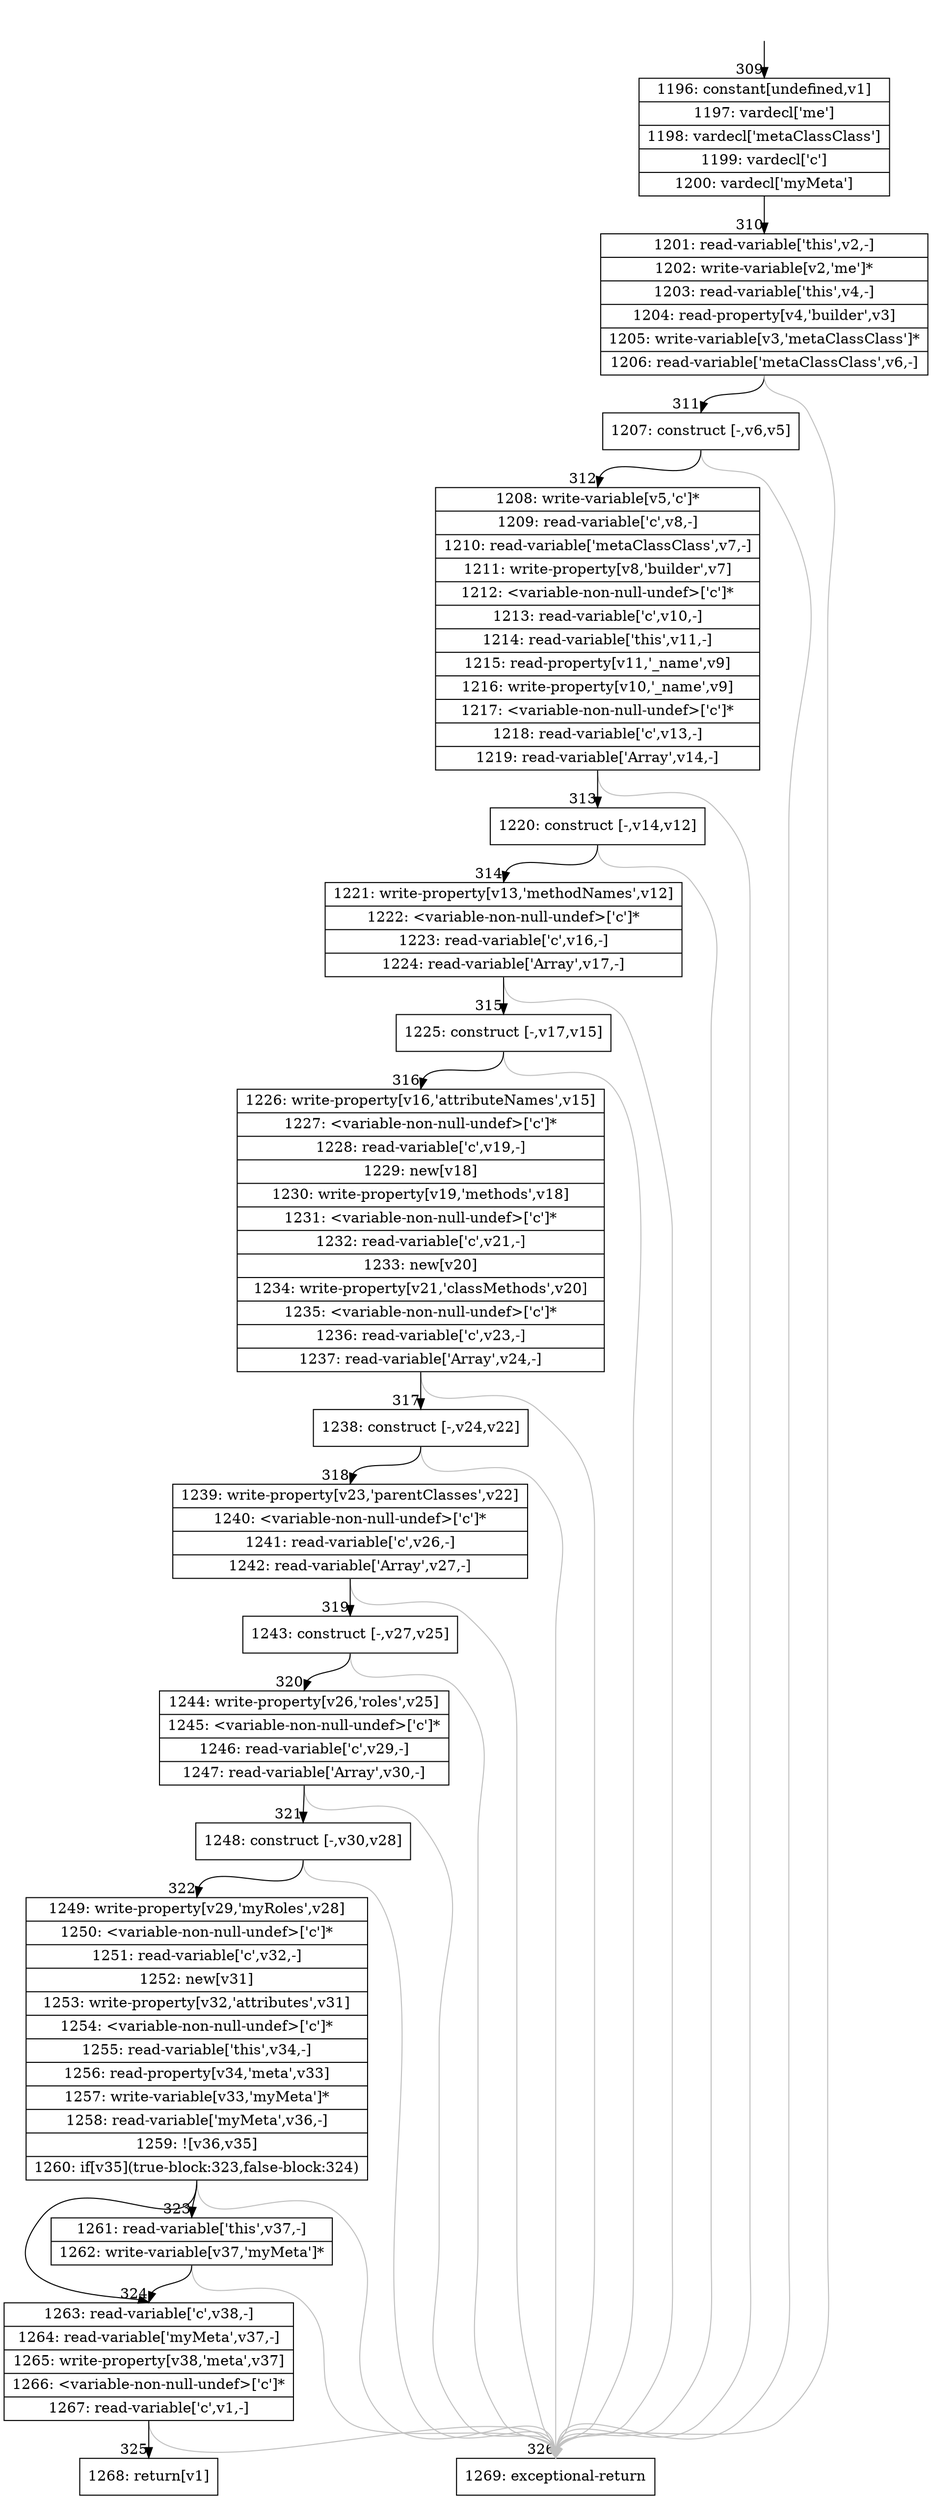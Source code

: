 digraph {
rankdir="TD"
BB_entry35[shape=none,label=""];
BB_entry35 -> BB309 [tailport=s, headport=n, headlabel="    309"]
BB309 [shape=record label="{1196: constant[undefined,v1]|1197: vardecl['me']|1198: vardecl['metaClassClass']|1199: vardecl['c']|1200: vardecl['myMeta']}" ] 
BB309 -> BB310 [tailport=s, headport=n, headlabel="      310"]
BB310 [shape=record label="{1201: read-variable['this',v2,-]|1202: write-variable[v2,'me']*|1203: read-variable['this',v4,-]|1204: read-property[v4,'builder',v3]|1205: write-variable[v3,'metaClassClass']*|1206: read-variable['metaClassClass',v6,-]}" ] 
BB310 -> BB311 [tailport=s, headport=n, headlabel="      311"]
BB310 -> BB326 [tailport=s, headport=n, color=gray, headlabel="      326"]
BB311 [shape=record label="{1207: construct [-,v6,v5]}" ] 
BB311 -> BB312 [tailport=s, headport=n, headlabel="      312"]
BB311 -> BB326 [tailport=s, headport=n, color=gray]
BB312 [shape=record label="{1208: write-variable[v5,'c']*|1209: read-variable['c',v8,-]|1210: read-variable['metaClassClass',v7,-]|1211: write-property[v8,'builder',v7]|1212: \<variable-non-null-undef\>['c']*|1213: read-variable['c',v10,-]|1214: read-variable['this',v11,-]|1215: read-property[v11,'_name',v9]|1216: write-property[v10,'_name',v9]|1217: \<variable-non-null-undef\>['c']*|1218: read-variable['c',v13,-]|1219: read-variable['Array',v14,-]}" ] 
BB312 -> BB313 [tailport=s, headport=n, headlabel="      313"]
BB312 -> BB326 [tailport=s, headport=n, color=gray]
BB313 [shape=record label="{1220: construct [-,v14,v12]}" ] 
BB313 -> BB314 [tailport=s, headport=n, headlabel="      314"]
BB313 -> BB326 [tailport=s, headport=n, color=gray]
BB314 [shape=record label="{1221: write-property[v13,'methodNames',v12]|1222: \<variable-non-null-undef\>['c']*|1223: read-variable['c',v16,-]|1224: read-variable['Array',v17,-]}" ] 
BB314 -> BB315 [tailport=s, headport=n, headlabel="      315"]
BB314 -> BB326 [tailport=s, headport=n, color=gray]
BB315 [shape=record label="{1225: construct [-,v17,v15]}" ] 
BB315 -> BB316 [tailport=s, headport=n, headlabel="      316"]
BB315 -> BB326 [tailport=s, headport=n, color=gray]
BB316 [shape=record label="{1226: write-property[v16,'attributeNames',v15]|1227: \<variable-non-null-undef\>['c']*|1228: read-variable['c',v19,-]|1229: new[v18]|1230: write-property[v19,'methods',v18]|1231: \<variable-non-null-undef\>['c']*|1232: read-variable['c',v21,-]|1233: new[v20]|1234: write-property[v21,'classMethods',v20]|1235: \<variable-non-null-undef\>['c']*|1236: read-variable['c',v23,-]|1237: read-variable['Array',v24,-]}" ] 
BB316 -> BB317 [tailport=s, headport=n, headlabel="      317"]
BB316 -> BB326 [tailport=s, headport=n, color=gray]
BB317 [shape=record label="{1238: construct [-,v24,v22]}" ] 
BB317 -> BB318 [tailport=s, headport=n, headlabel="      318"]
BB317 -> BB326 [tailport=s, headport=n, color=gray]
BB318 [shape=record label="{1239: write-property[v23,'parentClasses',v22]|1240: \<variable-non-null-undef\>['c']*|1241: read-variable['c',v26,-]|1242: read-variable['Array',v27,-]}" ] 
BB318 -> BB319 [tailport=s, headport=n, headlabel="      319"]
BB318 -> BB326 [tailport=s, headport=n, color=gray]
BB319 [shape=record label="{1243: construct [-,v27,v25]}" ] 
BB319 -> BB320 [tailport=s, headport=n, headlabel="      320"]
BB319 -> BB326 [tailport=s, headport=n, color=gray]
BB320 [shape=record label="{1244: write-property[v26,'roles',v25]|1245: \<variable-non-null-undef\>['c']*|1246: read-variable['c',v29,-]|1247: read-variable['Array',v30,-]}" ] 
BB320 -> BB321 [tailport=s, headport=n, headlabel="      321"]
BB320 -> BB326 [tailport=s, headport=n, color=gray]
BB321 [shape=record label="{1248: construct [-,v30,v28]}" ] 
BB321 -> BB322 [tailport=s, headport=n, headlabel="      322"]
BB321 -> BB326 [tailport=s, headport=n, color=gray]
BB322 [shape=record label="{1249: write-property[v29,'myRoles',v28]|1250: \<variable-non-null-undef\>['c']*|1251: read-variable['c',v32,-]|1252: new[v31]|1253: write-property[v32,'attributes',v31]|1254: \<variable-non-null-undef\>['c']*|1255: read-variable['this',v34,-]|1256: read-property[v34,'meta',v33]|1257: write-variable[v33,'myMeta']*|1258: read-variable['myMeta',v36,-]|1259: ![v36,v35]|1260: if[v35](true-block:323,false-block:324)}" ] 
BB322 -> BB323 [tailport=s, headport=n, headlabel="      323"]
BB322 -> BB324 [tailport=s, headport=n, headlabel="      324"]
BB322 -> BB326 [tailport=s, headport=n, color=gray]
BB323 [shape=record label="{1261: read-variable['this',v37,-]|1262: write-variable[v37,'myMeta']*}" ] 
BB323 -> BB324 [tailport=s, headport=n]
BB323 -> BB326 [tailport=s, headport=n, color=gray]
BB324 [shape=record label="{1263: read-variable['c',v38,-]|1264: read-variable['myMeta',v37,-]|1265: write-property[v38,'meta',v37]|1266: \<variable-non-null-undef\>['c']*|1267: read-variable['c',v1,-]}" ] 
BB324 -> BB325 [tailport=s, headport=n, headlabel="      325"]
BB324 -> BB326 [tailport=s, headport=n, color=gray]
BB325 [shape=record label="{1268: return[v1]}" ] 
BB326 [shape=record label="{1269: exceptional-return}" ] 
//#$~ 323
}
